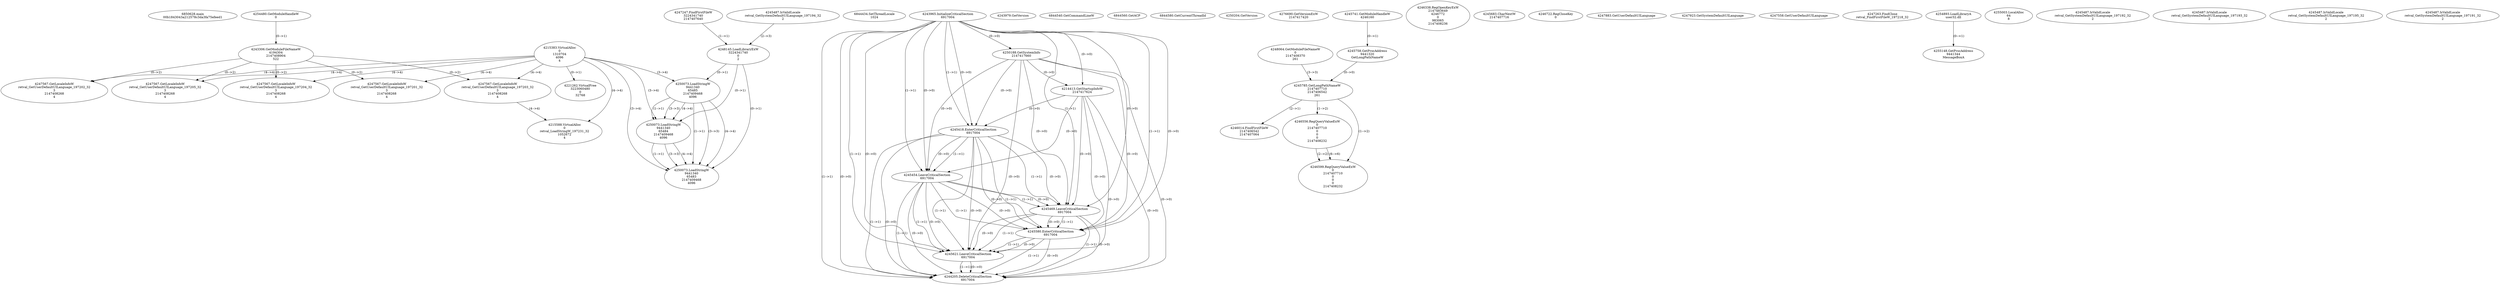 // Global SCDG with merge call
digraph {
	0 [label="6850628.main
00b1843043a212578c3da3fa75efeed1"]
	1 [label="4254480.GetModuleHandleW
0"]
	2 [label="6844434.SetThreadLocale
1024"]
	3 [label="4243965.InitializeCriticalSection
6917004"]
	4 [label="4243979.GetVersion
"]
	5 [label="4250188.GetSystemInfo
2147417660"]
	3 -> 5 [label="(0-->0)"]
	6 [label="6844540.GetCommandLineW
"]
	7 [label="4214413.GetStartupInfoW
2147417624"]
	3 -> 7 [label="(0-->0)"]
	5 -> 7 [label="(0-->0)"]
	8 [label="6844560.GetACP
"]
	9 [label="6844580.GetCurrentThreadId
"]
	10 [label="4250204.GetVersion
"]
	11 [label="4276690.GetVersionExW
2147417420"]
	12 [label="4243306.GetModuleFileNameW
4194304
2147408904
522"]
	1 -> 12 [label="(0-->1)"]
	13 [label="4248064.GetModuleFileNameW
0
2147408370
261"]
	14 [label="4215383.VirtualAlloc
0
1310704
4096
4"]
	15 [label="4246338.RegOpenKeyExW
2147483649
4246772
0
983065
2147408236"]
	16 [label="4245741.GetModuleHandleW
4246160"]
	17 [label="4245758.GetProcAddress
9441320
GetLongPathNameW"]
	16 -> 17 [label="(0-->1)"]
	18 [label="4245785.GetLongPathNameW
2147407710
2147406542
261"]
	13 -> 18 [label="(3-->3)"]
	17 -> 18 [label="(0-->0)"]
	19 [label="4245683.CharNextW
2147407716"]
	20 [label="4246014.FindFirstFileW
2147406542
2147407064"]
	18 -> 20 [label="(2-->1)"]
	21 [label="4246556.RegQueryValueExW
0
2147407710
0
0
0
2147408232"]
	18 -> 21 [label="(1-->2)"]
	22 [label="4246599.RegQueryValueExW
0
2147407710
0
0
0
2147408232"]
	18 -> 22 [label="(1-->2)"]
	21 -> 22 [label="(2-->2)"]
	21 -> 22 [label="(6-->6)"]
	23 [label="4246722.RegCloseKey
0"]
	24 [label="4247883.GetUserDefaultUILanguage
"]
	25 [label="4245418.EnterCriticalSection
6917004"]
	3 -> 25 [label="(1-->1)"]
	3 -> 25 [label="(0-->0)"]
	5 -> 25 [label="(0-->0)"]
	7 -> 25 [label="(0-->0)"]
	26 [label="4245454.LeaveCriticalSection
6917004"]
	3 -> 26 [label="(1-->1)"]
	25 -> 26 [label="(1-->1)"]
	3 -> 26 [label="(0-->0)"]
	5 -> 26 [label="(0-->0)"]
	7 -> 26 [label="(0-->0)"]
	25 -> 26 [label="(0-->0)"]
	27 [label="4247923.GetSystemDefaultUILanguage
"]
	28 [label="4245469.LeaveCriticalSection
6917004"]
	3 -> 28 [label="(1-->1)"]
	25 -> 28 [label="(1-->1)"]
	26 -> 28 [label="(1-->1)"]
	3 -> 28 [label="(0-->0)"]
	5 -> 28 [label="(0-->0)"]
	7 -> 28 [label="(0-->0)"]
	25 -> 28 [label="(0-->0)"]
	26 -> 28 [label="(0-->0)"]
	29 [label="4245487.IsValidLocale
retval_GetSystemDefaultUILanguage_197194_32
2"]
	30 [label="4245580.EnterCriticalSection
6917004"]
	3 -> 30 [label="(1-->1)"]
	25 -> 30 [label="(1-->1)"]
	26 -> 30 [label="(1-->1)"]
	28 -> 30 [label="(1-->1)"]
	3 -> 30 [label="(0-->0)"]
	5 -> 30 [label="(0-->0)"]
	7 -> 30 [label="(0-->0)"]
	25 -> 30 [label="(0-->0)"]
	26 -> 30 [label="(0-->0)"]
	28 -> 30 [label="(0-->0)"]
	31 [label="4245621.LeaveCriticalSection
6917004"]
	3 -> 31 [label="(1-->1)"]
	25 -> 31 [label="(1-->1)"]
	26 -> 31 [label="(1-->1)"]
	28 -> 31 [label="(1-->1)"]
	30 -> 31 [label="(1-->1)"]
	3 -> 31 [label="(0-->0)"]
	5 -> 31 [label="(0-->0)"]
	7 -> 31 [label="(0-->0)"]
	25 -> 31 [label="(0-->0)"]
	26 -> 31 [label="(0-->0)"]
	28 -> 31 [label="(0-->0)"]
	30 -> 31 [label="(0-->0)"]
	32 [label="4247558.GetUserDefaultUILanguage
"]
	33 [label="4247567.GetLocaleInfoW
retval_GetUserDefaultUILanguage_197203_32
3
2147408268
4"]
	12 -> 33 [label="(0-->2)"]
	14 -> 33 [label="(4-->4)"]
	34 [label="4247247.FindFirstFileW
3224341740
2147407640"]
	35 [label="4247263.FindClose
retval_FindFirstFileW_197218_32"]
	36 [label="4248145.LoadLibraryExW
3224341740
0
2"]
	34 -> 36 [label="(1-->1)"]
	29 -> 36 [label="(2-->3)"]
	37 [label="4250073.LoadStringW
9441340
65485
2147409468
4096"]
	36 -> 37 [label="(0-->1)"]
	14 -> 37 [label="(3-->4)"]
	38 [label="4250073.LoadStringW
9441340
65484
2147409468
4096"]
	36 -> 38 [label="(0-->1)"]
	37 -> 38 [label="(1-->1)"]
	37 -> 38 [label="(3-->3)"]
	14 -> 38 [label="(3-->4)"]
	37 -> 38 [label="(4-->4)"]
	39 [label="4254893.LoadLibraryA
user32.dll"]
	40 [label="4255003.LocalAlloc
64
8"]
	41 [label="4255148.GetProcAddress
9441344
MessageBoxA"]
	39 -> 41 [label="(0-->1)"]
	42 [label="4244205.DeleteCriticalSection
6917004"]
	3 -> 42 [label="(1-->1)"]
	25 -> 42 [label="(1-->1)"]
	26 -> 42 [label="(1-->1)"]
	28 -> 42 [label="(1-->1)"]
	30 -> 42 [label="(1-->1)"]
	31 -> 42 [label="(1-->1)"]
	3 -> 42 [label="(0-->0)"]
	5 -> 42 [label="(0-->0)"]
	7 -> 42 [label="(0-->0)"]
	25 -> 42 [label="(0-->0)"]
	26 -> 42 [label="(0-->0)"]
	28 -> 42 [label="(0-->0)"]
	30 -> 42 [label="(0-->0)"]
	31 -> 42 [label="(0-->0)"]
	43 [label="4221262.VirtualFree
3223060480
0
32768"]
	14 -> 43 [label="(0-->1)"]
	44 [label="4215588.VirtualAlloc
0
retval_LoadStringW_197231_32
1052672
4"]
	14 -> 44 [label="(4-->4)"]
	33 -> 44 [label="(4-->4)"]
	45 [label="4250073.LoadStringW
9441340
65483
2147409468
4096"]
	36 -> 45 [label="(0-->1)"]
	37 -> 45 [label="(1-->1)"]
	38 -> 45 [label="(1-->1)"]
	37 -> 45 [label="(3-->3)"]
	38 -> 45 [label="(3-->3)"]
	14 -> 45 [label="(3-->4)"]
	37 -> 45 [label="(4-->4)"]
	38 -> 45 [label="(4-->4)"]
	46 [label="4245487.IsValidLocale
retval_GetSystemDefaultUILanguage_197192_32
2"]
	47 [label="4247567.GetLocaleInfoW
retval_GetUserDefaultUILanguage_197202_32
3
2147408268
4"]
	12 -> 47 [label="(0-->2)"]
	14 -> 47 [label="(4-->4)"]
	48 [label="4245487.IsValidLocale
retval_GetSystemDefaultUILanguage_197193_32
2"]
	49 [label="4247567.GetLocaleInfoW
retval_GetUserDefaultUILanguage_197205_32
3
2147408268
4"]
	12 -> 49 [label="(0-->2)"]
	14 -> 49 [label="(4-->4)"]
	50 [label="4245487.IsValidLocale
retval_GetSystemDefaultUILanguage_197195_32
2"]
	51 [label="4247567.GetLocaleInfoW
retval_GetUserDefaultUILanguage_197204_32
3
2147408268
4"]
	12 -> 51 [label="(0-->2)"]
	14 -> 51 [label="(4-->4)"]
	52 [label="4245487.IsValidLocale
retval_GetSystemDefaultUILanguage_197191_32
2"]
	53 [label="4247567.GetLocaleInfoW
retval_GetUserDefaultUILanguage_197201_32
3
2147408268
4"]
	12 -> 53 [label="(0-->2)"]
	14 -> 53 [label="(4-->4)"]
}

